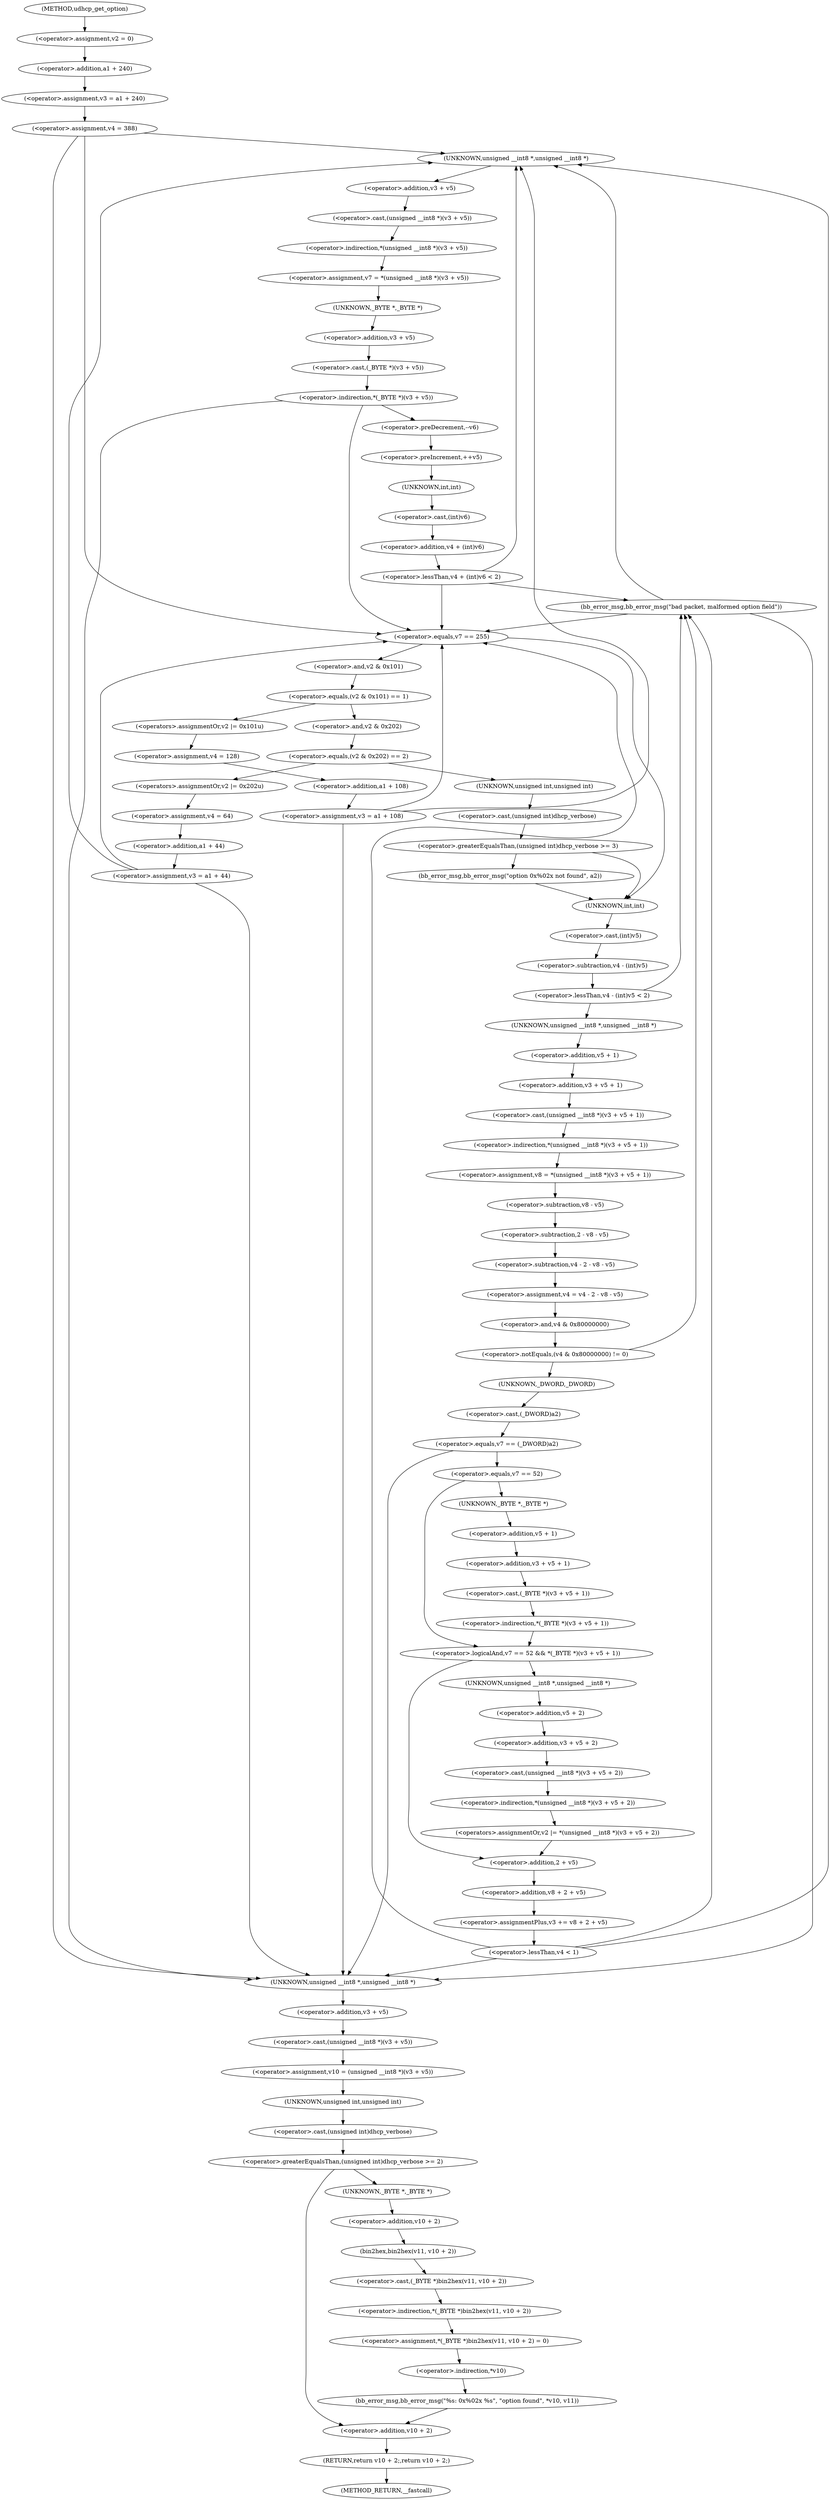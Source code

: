 digraph udhcp_get_option {  
"1000123" [label = "(<operator>.assignment,v2 = 0)" ]
"1000126" [label = "(<operator>.assignment,v3 = a1 + 240)" ]
"1000128" [label = "(<operator>.addition,a1 + 240)" ]
"1000131" [label = "(<operator>.assignment,v4 = 388)" ]
"1000142" [label = "(<operator>.assignment,v7 = *(unsigned __int8 *)(v3 + v5))" ]
"1000144" [label = "(<operator>.indirection,*(unsigned __int8 *)(v3 + v5))" ]
"1000145" [label = "(<operator>.cast,(unsigned __int8 *)(v3 + v5))" ]
"1000146" [label = "(UNKNOWN,unsigned __int8 *,unsigned __int8 *)" ]
"1000147" [label = "(<operator>.addition,v3 + v5)" ]
"1000151" [label = "(<operator>.indirection,*(_BYTE *)(v3 + v5))" ]
"1000152" [label = "(<operator>.cast,(_BYTE *)(v3 + v5))" ]
"1000153" [label = "(UNKNOWN,_BYTE *,_BYTE *)" ]
"1000154" [label = "(<operator>.addition,v3 + v5)" ]
"1000158" [label = "(<operator>.preDecrement,--v6)" ]
"1000160" [label = "(<operator>.preIncrement,++v5)" ]
"1000163" [label = "(<operator>.lessThan,v4 + (int)v6 < 2)" ]
"1000164" [label = "(<operator>.addition,v4 + (int)v6)" ]
"1000166" [label = "(<operator>.cast,(int)v6)" ]
"1000167" [label = "(UNKNOWN,int,int)" ]
"1000172" [label = "(<operator>.equals,v7 == 255)" ]
"1000177" [label = "(<operator>.equals,(v2 & 0x101) == 1)" ]
"1000178" [label = "(<operator>.and,v2 & 0x101)" ]
"1000183" [label = "(<operators>.assignmentOr,v2 |= 0x101u)" ]
"1000186" [label = "(<operator>.assignment,v4 = 128)" ]
"1000189" [label = "(<operator>.assignment,v3 = a1 + 108)" ]
"1000191" [label = "(<operator>.addition,a1 + 108)" ]
"1000196" [label = "(<operator>.equals,(v2 & 0x202) == 2)" ]
"1000197" [label = "(<operator>.and,v2 & 0x202)" ]
"1000202" [label = "(<operators>.assignmentOr,v2 |= 0x202u)" ]
"1000205" [label = "(<operator>.assignment,v4 = 64)" ]
"1000208" [label = "(<operator>.assignment,v3 = a1 + 44)" ]
"1000210" [label = "(<operator>.addition,a1 + 44)" ]
"1000215" [label = "(<operator>.greaterEqualsThan,(unsigned int)dhcp_verbose >= 3)" ]
"1000216" [label = "(<operator>.cast,(unsigned int)dhcp_verbose)" ]
"1000217" [label = "(UNKNOWN,unsigned int,unsigned int)" ]
"1000220" [label = "(bb_error_msg,bb_error_msg(\"option 0x%02x not found\", a2))" ]
"1000225" [label = "(<operator>.lessThan,v4 - (int)v5 < 2)" ]
"1000226" [label = "(<operator>.subtraction,v4 - (int)v5)" ]
"1000228" [label = "(<operator>.cast,(int)v5)" ]
"1000229" [label = "(UNKNOWN,int,int)" ]
"1000233" [label = "(<operator>.assignment,v8 = *(unsigned __int8 *)(v3 + v5 + 1))" ]
"1000235" [label = "(<operator>.indirection,*(unsigned __int8 *)(v3 + v5 + 1))" ]
"1000236" [label = "(<operator>.cast,(unsigned __int8 *)(v3 + v5 + 1))" ]
"1000237" [label = "(UNKNOWN,unsigned __int8 *,unsigned __int8 *)" ]
"1000238" [label = "(<operator>.addition,v3 + v5 + 1)" ]
"1000240" [label = "(<operator>.addition,v5 + 1)" ]
"1000243" [label = "(<operator>.assignment,v4 = v4 - 2 - v8 - v5)" ]
"1000245" [label = "(<operator>.subtraction,v4 - 2 - v8 - v5)" ]
"1000247" [label = "(<operator>.subtraction,2 - v8 - v5)" ]
"1000249" [label = "(<operator>.subtraction,v8 - v5)" ]
"1000253" [label = "(<operator>.notEquals,(v4 & 0x80000000) != 0)" ]
"1000254" [label = "(<operator>.and,v4 & 0x80000000)" ]
"1000260" [label = "(<operator>.equals,v7 == (_DWORD)a2)" ]
"1000262" [label = "(<operator>.cast,(_DWORD)a2)" ]
"1000263" [label = "(UNKNOWN,_DWORD,_DWORD)" ]
"1000267" [label = "(<operator>.logicalAnd,v7 == 52 && *(_BYTE *)(v3 + v5 + 1))" ]
"1000268" [label = "(<operator>.equals,v7 == 52)" ]
"1000271" [label = "(<operator>.indirection,*(_BYTE *)(v3 + v5 + 1))" ]
"1000272" [label = "(<operator>.cast,(_BYTE *)(v3 + v5 + 1))" ]
"1000273" [label = "(UNKNOWN,_BYTE *,_BYTE *)" ]
"1000274" [label = "(<operator>.addition,v3 + v5 + 1)" ]
"1000276" [label = "(<operator>.addition,v5 + 1)" ]
"1000279" [label = "(<operators>.assignmentOr,v2 |= *(unsigned __int8 *)(v3 + v5 + 2))" ]
"1000281" [label = "(<operator>.indirection,*(unsigned __int8 *)(v3 + v5 + 2))" ]
"1000282" [label = "(<operator>.cast,(unsigned __int8 *)(v3 + v5 + 2))" ]
"1000283" [label = "(UNKNOWN,unsigned __int8 *,unsigned __int8 *)" ]
"1000284" [label = "(<operator>.addition,v3 + v5 + 2)" ]
"1000286" [label = "(<operator>.addition,v5 + 2)" ]
"1000289" [label = "(<operator>.assignmentPlus,v3 += v8 + 2 + v5)" ]
"1000291" [label = "(<operator>.addition,v8 + 2 + v5)" ]
"1000293" [label = "(<operator>.addition,2 + v5)" ]
"1000297" [label = "(<operator>.lessThan,v4 < 1)" ]
"1000302" [label = "(bb_error_msg,bb_error_msg(\"bad packet, malformed option field\"))" ]
"1000305" [label = "(<operator>.assignment,v10 = (unsigned __int8 *)(v3 + v5))" ]
"1000307" [label = "(<operator>.cast,(unsigned __int8 *)(v3 + v5))" ]
"1000308" [label = "(UNKNOWN,unsigned __int8 *,unsigned __int8 *)" ]
"1000309" [label = "(<operator>.addition,v3 + v5)" ]
"1000313" [label = "(<operator>.greaterEqualsThan,(unsigned int)dhcp_verbose >= 2)" ]
"1000314" [label = "(<operator>.cast,(unsigned int)dhcp_verbose)" ]
"1000315" [label = "(UNKNOWN,unsigned int,unsigned int)" ]
"1000319" [label = "(<operator>.assignment,*(_BYTE *)bin2hex(v11, v10 + 2) = 0)" ]
"1000320" [label = "(<operator>.indirection,*(_BYTE *)bin2hex(v11, v10 + 2))" ]
"1000321" [label = "(<operator>.cast,(_BYTE *)bin2hex(v11, v10 + 2))" ]
"1000322" [label = "(UNKNOWN,_BYTE *,_BYTE *)" ]
"1000323" [label = "(bin2hex,bin2hex(v11, v10 + 2))" ]
"1000325" [label = "(<operator>.addition,v10 + 2)" ]
"1000329" [label = "(bb_error_msg,bb_error_msg(\"%s: 0x%02x %s\", \"option found\", *v10, v11))" ]
"1000332" [label = "(<operator>.indirection,*v10)" ]
"1000335" [label = "(RETURN,return v10 + 2;,return v10 + 2;)" ]
"1000336" [label = "(<operator>.addition,v10 + 2)" ]
"1000110" [label = "(METHOD,udhcp_get_option)" ]
"1000339" [label = "(METHOD_RETURN,__fastcall)" ]
  "1000123" -> "1000128" 
  "1000126" -> "1000131" 
  "1000128" -> "1000126" 
  "1000131" -> "1000146" 
  "1000131" -> "1000172" 
  "1000131" -> "1000308" 
  "1000142" -> "1000153" 
  "1000144" -> "1000142" 
  "1000145" -> "1000144" 
  "1000146" -> "1000147" 
  "1000147" -> "1000145" 
  "1000151" -> "1000172" 
  "1000151" -> "1000308" 
  "1000151" -> "1000158" 
  "1000152" -> "1000151" 
  "1000153" -> "1000154" 
  "1000154" -> "1000152" 
  "1000158" -> "1000160" 
  "1000160" -> "1000167" 
  "1000163" -> "1000146" 
  "1000163" -> "1000172" 
  "1000163" -> "1000302" 
  "1000164" -> "1000163" 
  "1000166" -> "1000164" 
  "1000167" -> "1000166" 
  "1000172" -> "1000178" 
  "1000172" -> "1000229" 
  "1000177" -> "1000183" 
  "1000177" -> "1000197" 
  "1000178" -> "1000177" 
  "1000183" -> "1000186" 
  "1000186" -> "1000191" 
  "1000189" -> "1000146" 
  "1000189" -> "1000172" 
  "1000189" -> "1000308" 
  "1000191" -> "1000189" 
  "1000196" -> "1000217" 
  "1000196" -> "1000202" 
  "1000197" -> "1000196" 
  "1000202" -> "1000205" 
  "1000205" -> "1000210" 
  "1000208" -> "1000146" 
  "1000208" -> "1000172" 
  "1000208" -> "1000308" 
  "1000210" -> "1000208" 
  "1000215" -> "1000220" 
  "1000215" -> "1000229" 
  "1000216" -> "1000215" 
  "1000217" -> "1000216" 
  "1000220" -> "1000229" 
  "1000225" -> "1000302" 
  "1000225" -> "1000237" 
  "1000226" -> "1000225" 
  "1000228" -> "1000226" 
  "1000229" -> "1000228" 
  "1000233" -> "1000249" 
  "1000235" -> "1000233" 
  "1000236" -> "1000235" 
  "1000237" -> "1000240" 
  "1000238" -> "1000236" 
  "1000240" -> "1000238" 
  "1000243" -> "1000254" 
  "1000245" -> "1000243" 
  "1000247" -> "1000245" 
  "1000249" -> "1000247" 
  "1000253" -> "1000302" 
  "1000253" -> "1000263" 
  "1000254" -> "1000253" 
  "1000260" -> "1000308" 
  "1000260" -> "1000268" 
  "1000262" -> "1000260" 
  "1000263" -> "1000262" 
  "1000267" -> "1000283" 
  "1000267" -> "1000293" 
  "1000268" -> "1000273" 
  "1000268" -> "1000267" 
  "1000271" -> "1000267" 
  "1000272" -> "1000271" 
  "1000273" -> "1000276" 
  "1000274" -> "1000272" 
  "1000276" -> "1000274" 
  "1000279" -> "1000293" 
  "1000281" -> "1000279" 
  "1000282" -> "1000281" 
  "1000283" -> "1000286" 
  "1000284" -> "1000282" 
  "1000286" -> "1000284" 
  "1000289" -> "1000297" 
  "1000291" -> "1000289" 
  "1000293" -> "1000291" 
  "1000297" -> "1000146" 
  "1000297" -> "1000172" 
  "1000297" -> "1000308" 
  "1000297" -> "1000302" 
  "1000302" -> "1000146" 
  "1000302" -> "1000172" 
  "1000302" -> "1000308" 
  "1000305" -> "1000315" 
  "1000307" -> "1000305" 
  "1000308" -> "1000309" 
  "1000309" -> "1000307" 
  "1000313" -> "1000322" 
  "1000313" -> "1000336" 
  "1000314" -> "1000313" 
  "1000315" -> "1000314" 
  "1000319" -> "1000332" 
  "1000320" -> "1000319" 
  "1000321" -> "1000320" 
  "1000322" -> "1000325" 
  "1000323" -> "1000321" 
  "1000325" -> "1000323" 
  "1000329" -> "1000336" 
  "1000332" -> "1000329" 
  "1000335" -> "1000339" 
  "1000336" -> "1000335" 
  "1000110" -> "1000123" 
}
